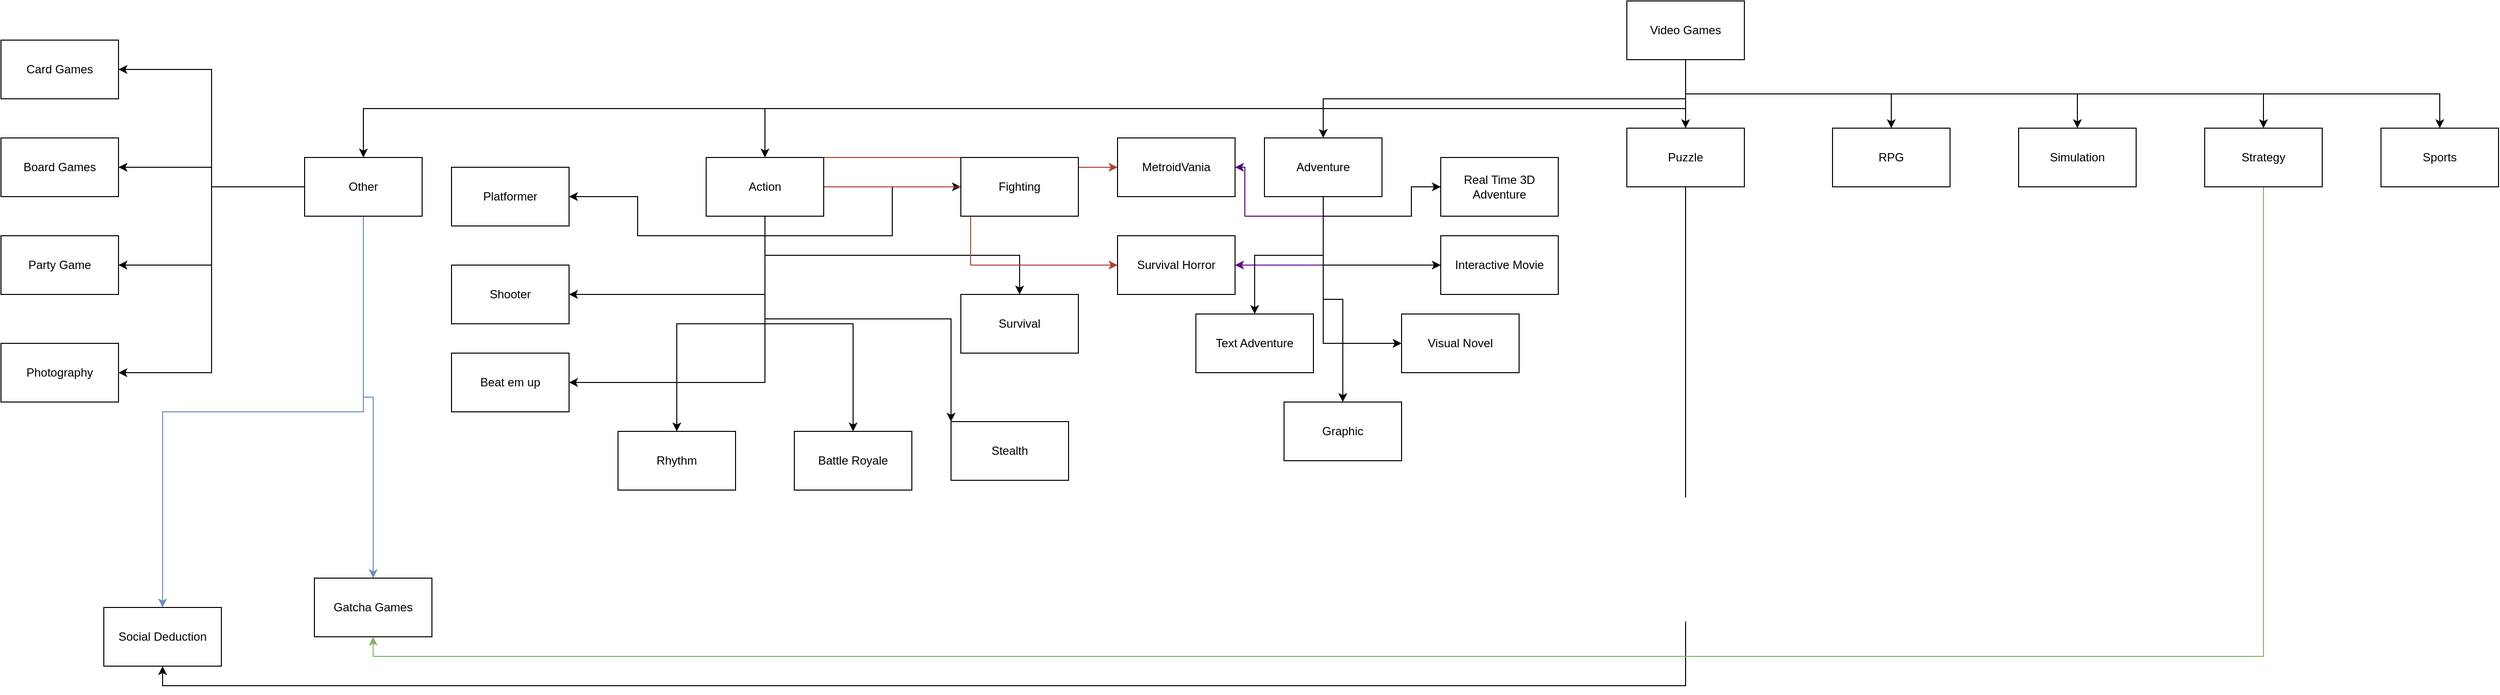 <mxfile version="24.0.8" type="github">
  <diagram name="Page-1" id="TOZ1hOZQSgg3AGNhHM2i">
    <mxGraphModel dx="2459" dy="1313" grid="1" gridSize="10" guides="1" tooltips="1" connect="1" arrows="1" fold="1" page="1" pageScale="1" pageWidth="850" pageHeight="1100" math="0" shadow="0">
      <root>
        <mxCell id="0" />
        <mxCell id="1" parent="0" />
        <mxCell id="0AffyZnKiyHTDzDrtZp8-10" style="edgeStyle=orthogonalEdgeStyle;rounded=0;orthogonalLoop=1;jettySize=auto;html=1;exitX=0.5;exitY=1;exitDx=0;exitDy=0;entryX=0.5;entryY=0;entryDx=0;entryDy=0;" edge="1" parent="1" source="0AffyZnKiyHTDzDrtZp8-1" target="0AffyZnKiyHTDzDrtZp8-9">
          <mxGeometry relative="1" as="geometry" />
        </mxCell>
        <mxCell id="0AffyZnKiyHTDzDrtZp8-11" style="edgeStyle=orthogonalEdgeStyle;rounded=0;orthogonalLoop=1;jettySize=auto;html=1;exitX=0.5;exitY=1;exitDx=0;exitDy=0;" edge="1" parent="1" source="0AffyZnKiyHTDzDrtZp8-1" target="0AffyZnKiyHTDzDrtZp8-2">
          <mxGeometry relative="1" as="geometry" />
        </mxCell>
        <mxCell id="0AffyZnKiyHTDzDrtZp8-12" style="edgeStyle=orthogonalEdgeStyle;rounded=0;orthogonalLoop=1;jettySize=auto;html=1;exitX=0.5;exitY=1;exitDx=0;exitDy=0;entryX=0.5;entryY=0;entryDx=0;entryDy=0;" edge="1" parent="1" source="0AffyZnKiyHTDzDrtZp8-1" target="0AffyZnKiyHTDzDrtZp8-3">
          <mxGeometry relative="1" as="geometry" />
        </mxCell>
        <mxCell id="0AffyZnKiyHTDzDrtZp8-13" style="edgeStyle=orthogonalEdgeStyle;rounded=0;orthogonalLoop=1;jettySize=auto;html=1;exitX=0.5;exitY=1;exitDx=0;exitDy=0;entryX=0.5;entryY=0;entryDx=0;entryDy=0;" edge="1" parent="1" source="0AffyZnKiyHTDzDrtZp8-1" target="0AffyZnKiyHTDzDrtZp8-4">
          <mxGeometry relative="1" as="geometry" />
        </mxCell>
        <mxCell id="0AffyZnKiyHTDzDrtZp8-14" style="edgeStyle=orthogonalEdgeStyle;rounded=0;orthogonalLoop=1;jettySize=auto;html=1;exitX=0.5;exitY=1;exitDx=0;exitDy=0;entryX=0.5;entryY=0;entryDx=0;entryDy=0;" edge="1" parent="1" source="0AffyZnKiyHTDzDrtZp8-1" target="0AffyZnKiyHTDzDrtZp8-5">
          <mxGeometry relative="1" as="geometry" />
        </mxCell>
        <mxCell id="0AffyZnKiyHTDzDrtZp8-15" style="edgeStyle=orthogonalEdgeStyle;rounded=0;orthogonalLoop=1;jettySize=auto;html=1;exitX=0.5;exitY=1;exitDx=0;exitDy=0;entryX=0.5;entryY=0;entryDx=0;entryDy=0;" edge="1" parent="1" source="0AffyZnKiyHTDzDrtZp8-1" target="0AffyZnKiyHTDzDrtZp8-6">
          <mxGeometry relative="1" as="geometry" />
        </mxCell>
        <mxCell id="0AffyZnKiyHTDzDrtZp8-16" style="edgeStyle=orthogonalEdgeStyle;rounded=0;orthogonalLoop=1;jettySize=auto;html=1;exitX=0.5;exitY=1;exitDx=0;exitDy=0;entryX=0.5;entryY=0;entryDx=0;entryDy=0;" edge="1" parent="1" source="0AffyZnKiyHTDzDrtZp8-1" target="0AffyZnKiyHTDzDrtZp8-7">
          <mxGeometry relative="1" as="geometry" />
        </mxCell>
        <mxCell id="0AffyZnKiyHTDzDrtZp8-17" style="edgeStyle=orthogonalEdgeStyle;rounded=0;orthogonalLoop=1;jettySize=auto;html=1;exitX=0.5;exitY=1;exitDx=0;exitDy=0;entryX=0.5;entryY=0;entryDx=0;entryDy=0;" edge="1" parent="1" source="0AffyZnKiyHTDzDrtZp8-1" target="0AffyZnKiyHTDzDrtZp8-8">
          <mxGeometry relative="1" as="geometry" />
        </mxCell>
        <mxCell id="0AffyZnKiyHTDzDrtZp8-1" value="Video Games" style="rounded=0;whiteSpace=wrap;html=1;" vertex="1" parent="1">
          <mxGeometry x="340" y="30" width="120" height="60" as="geometry" />
        </mxCell>
        <mxCell id="0AffyZnKiyHTDzDrtZp8-45" style="edgeStyle=orthogonalEdgeStyle;rounded=0;orthogonalLoop=1;jettySize=auto;html=1;exitX=0.5;exitY=1;exitDx=0;exitDy=0;entryX=1;entryY=0.5;entryDx=0;entryDy=0;" edge="1" parent="1" source="0AffyZnKiyHTDzDrtZp8-2" target="0AffyZnKiyHTDzDrtZp8-35">
          <mxGeometry relative="1" as="geometry" />
        </mxCell>
        <mxCell id="0AffyZnKiyHTDzDrtZp8-46" style="edgeStyle=orthogonalEdgeStyle;rounded=0;orthogonalLoop=1;jettySize=auto;html=1;exitX=0.5;exitY=1;exitDx=0;exitDy=0;entryX=1;entryY=0.5;entryDx=0;entryDy=0;" edge="1" parent="1" source="0AffyZnKiyHTDzDrtZp8-2" target="0AffyZnKiyHTDzDrtZp8-36">
          <mxGeometry relative="1" as="geometry" />
        </mxCell>
        <mxCell id="0AffyZnKiyHTDzDrtZp8-47" style="edgeStyle=orthogonalEdgeStyle;rounded=0;orthogonalLoop=1;jettySize=auto;html=1;exitX=0.5;exitY=1;exitDx=0;exitDy=0;entryX=1;entryY=0.5;entryDx=0;entryDy=0;" edge="1" parent="1" source="0AffyZnKiyHTDzDrtZp8-2" target="0AffyZnKiyHTDzDrtZp8-39">
          <mxGeometry relative="1" as="geometry" />
        </mxCell>
        <mxCell id="0AffyZnKiyHTDzDrtZp8-48" style="edgeStyle=orthogonalEdgeStyle;rounded=0;orthogonalLoop=1;jettySize=auto;html=1;exitX=0.5;exitY=1;exitDx=0;exitDy=0;entryX=0.5;entryY=0;entryDx=0;entryDy=0;" edge="1" parent="1" source="0AffyZnKiyHTDzDrtZp8-2" target="0AffyZnKiyHTDzDrtZp8-41">
          <mxGeometry relative="1" as="geometry" />
        </mxCell>
        <mxCell id="0AffyZnKiyHTDzDrtZp8-49" style="edgeStyle=orthogonalEdgeStyle;rounded=0;orthogonalLoop=1;jettySize=auto;html=1;exitX=0.5;exitY=1;exitDx=0;exitDy=0;entryX=0.5;entryY=0;entryDx=0;entryDy=0;" edge="1" parent="1" source="0AffyZnKiyHTDzDrtZp8-2" target="0AffyZnKiyHTDzDrtZp8-43">
          <mxGeometry relative="1" as="geometry" />
        </mxCell>
        <mxCell id="0AffyZnKiyHTDzDrtZp8-50" style="edgeStyle=orthogonalEdgeStyle;rounded=0;orthogonalLoop=1;jettySize=auto;html=1;exitX=0.5;exitY=1;exitDx=0;exitDy=0;entryX=0;entryY=0;entryDx=0;entryDy=0;" edge="1" parent="1" source="0AffyZnKiyHTDzDrtZp8-2" target="0AffyZnKiyHTDzDrtZp8-38">
          <mxGeometry relative="1" as="geometry" />
        </mxCell>
        <mxCell id="0AffyZnKiyHTDzDrtZp8-51" style="edgeStyle=orthogonalEdgeStyle;rounded=0;orthogonalLoop=1;jettySize=auto;html=1;exitX=0.5;exitY=1;exitDx=0;exitDy=0;entryX=0.5;entryY=0;entryDx=0;entryDy=0;" edge="1" parent="1" source="0AffyZnKiyHTDzDrtZp8-2" target="0AffyZnKiyHTDzDrtZp8-40">
          <mxGeometry relative="1" as="geometry" />
        </mxCell>
        <mxCell id="0AffyZnKiyHTDzDrtZp8-52" style="edgeStyle=orthogonalEdgeStyle;rounded=0;orthogonalLoop=1;jettySize=auto;html=1;exitX=0.5;exitY=1;exitDx=0;exitDy=0;entryX=0;entryY=0.5;entryDx=0;entryDy=0;" edge="1" parent="1" source="0AffyZnKiyHTDzDrtZp8-2" target="0AffyZnKiyHTDzDrtZp8-37">
          <mxGeometry relative="1" as="geometry" />
        </mxCell>
        <mxCell id="0AffyZnKiyHTDzDrtZp8-67" style="edgeStyle=orthogonalEdgeStyle;rounded=0;orthogonalLoop=1;jettySize=auto;html=1;exitX=1;exitY=0.5;exitDx=0;exitDy=0;entryX=0;entryY=0.5;entryDx=0;entryDy=0;fillColor=#fad9d5;strokeColor=#ae4132;" edge="1" parent="1" source="0AffyZnKiyHTDzDrtZp8-2" target="0AffyZnKiyHTDzDrtZp8-59">
          <mxGeometry relative="1" as="geometry">
            <Array as="points">
              <mxPoint x="-480" y="190" />
              <mxPoint x="-330" y="190" />
              <mxPoint x="-330" y="200" />
            </Array>
          </mxGeometry>
        </mxCell>
        <mxCell id="0AffyZnKiyHTDzDrtZp8-68" style="edgeStyle=orthogonalEdgeStyle;rounded=0;orthogonalLoop=1;jettySize=auto;html=1;exitX=1;exitY=0.5;exitDx=0;exitDy=0;entryX=0;entryY=0.5;entryDx=0;entryDy=0;fillColor=#fad9d5;strokeColor=#ae4132;" edge="1" parent="1" source="0AffyZnKiyHTDzDrtZp8-2" target="0AffyZnKiyHTDzDrtZp8-58">
          <mxGeometry relative="1" as="geometry" />
        </mxCell>
        <mxCell id="0AffyZnKiyHTDzDrtZp8-2" value="Action" style="rounded=0;whiteSpace=wrap;html=1;" vertex="1" parent="1">
          <mxGeometry x="-600" y="190" width="120" height="60" as="geometry" />
        </mxCell>
        <mxCell id="0AffyZnKiyHTDzDrtZp8-60" style="edgeStyle=orthogonalEdgeStyle;rounded=0;orthogonalLoop=1;jettySize=auto;html=1;exitX=0.5;exitY=1;exitDx=0;exitDy=0;entryX=1;entryY=0.5;entryDx=0;entryDy=0;fillColor=#e1d5e7;strokeColor=#56047c;" edge="1" parent="1" source="0AffyZnKiyHTDzDrtZp8-3" target="0AffyZnKiyHTDzDrtZp8-59">
          <mxGeometry relative="1" as="geometry" />
        </mxCell>
        <mxCell id="0AffyZnKiyHTDzDrtZp8-61" style="edgeStyle=orthogonalEdgeStyle;rounded=0;orthogonalLoop=1;jettySize=auto;html=1;exitX=0.5;exitY=1;exitDx=0;exitDy=0;entryX=1;entryY=0.5;entryDx=0;entryDy=0;fillColor=#e1d5e7;strokeColor=#62078d;" edge="1" parent="1" source="0AffyZnKiyHTDzDrtZp8-3" target="0AffyZnKiyHTDzDrtZp8-58">
          <mxGeometry relative="1" as="geometry" />
        </mxCell>
        <mxCell id="0AffyZnKiyHTDzDrtZp8-62" style="edgeStyle=orthogonalEdgeStyle;rounded=0;orthogonalLoop=1;jettySize=auto;html=1;exitX=0.5;exitY=1;exitDx=0;exitDy=0;entryX=0.5;entryY=0;entryDx=0;entryDy=0;" edge="1" parent="1" source="0AffyZnKiyHTDzDrtZp8-3" target="0AffyZnKiyHTDzDrtZp8-53">
          <mxGeometry relative="1" as="geometry" />
        </mxCell>
        <mxCell id="0AffyZnKiyHTDzDrtZp8-63" style="edgeStyle=orthogonalEdgeStyle;rounded=0;orthogonalLoop=1;jettySize=auto;html=1;exitX=0.5;exitY=1;exitDx=0;exitDy=0;entryX=0.5;entryY=0;entryDx=0;entryDy=0;" edge="1" parent="1" source="0AffyZnKiyHTDzDrtZp8-3" target="0AffyZnKiyHTDzDrtZp8-54">
          <mxGeometry relative="1" as="geometry" />
        </mxCell>
        <mxCell id="0AffyZnKiyHTDzDrtZp8-64" style="edgeStyle=orthogonalEdgeStyle;rounded=0;orthogonalLoop=1;jettySize=auto;html=1;exitX=0.5;exitY=1;exitDx=0;exitDy=0;entryX=0;entryY=0.5;entryDx=0;entryDy=0;" edge="1" parent="1" source="0AffyZnKiyHTDzDrtZp8-3" target="0AffyZnKiyHTDzDrtZp8-55">
          <mxGeometry relative="1" as="geometry" />
        </mxCell>
        <mxCell id="0AffyZnKiyHTDzDrtZp8-65" style="edgeStyle=orthogonalEdgeStyle;rounded=0;orthogonalLoop=1;jettySize=auto;html=1;exitX=0.5;exitY=1;exitDx=0;exitDy=0;entryX=0;entryY=0.5;entryDx=0;entryDy=0;" edge="1" parent="1" source="0AffyZnKiyHTDzDrtZp8-3" target="0AffyZnKiyHTDzDrtZp8-56">
          <mxGeometry relative="1" as="geometry" />
        </mxCell>
        <mxCell id="0AffyZnKiyHTDzDrtZp8-66" style="edgeStyle=orthogonalEdgeStyle;rounded=0;orthogonalLoop=1;jettySize=auto;html=1;exitX=0.5;exitY=1;exitDx=0;exitDy=0;entryX=0;entryY=0.5;entryDx=0;entryDy=0;" edge="1" parent="1" source="0AffyZnKiyHTDzDrtZp8-3" target="0AffyZnKiyHTDzDrtZp8-57">
          <mxGeometry relative="1" as="geometry" />
        </mxCell>
        <mxCell id="0AffyZnKiyHTDzDrtZp8-3" value="Adventure" style="rounded=0;whiteSpace=wrap;html=1;" vertex="1" parent="1">
          <mxGeometry x="-30" y="170" width="120" height="60" as="geometry" />
        </mxCell>
        <mxCell id="0AffyZnKiyHTDzDrtZp8-33" style="edgeStyle=orthogonalEdgeStyle;rounded=0;orthogonalLoop=1;jettySize=auto;html=1;exitX=0.5;exitY=1;exitDx=0;exitDy=0;entryX=0.5;entryY=1;entryDx=0;entryDy=0;" edge="1" parent="1" source="0AffyZnKiyHTDzDrtZp8-4" target="0AffyZnKiyHTDzDrtZp8-24">
          <mxGeometry relative="1" as="geometry" />
        </mxCell>
        <mxCell id="0AffyZnKiyHTDzDrtZp8-4" value="Puzzle" style="rounded=0;whiteSpace=wrap;html=1;" vertex="1" parent="1">
          <mxGeometry x="340" y="160" width="120" height="60" as="geometry" />
        </mxCell>
        <mxCell id="0AffyZnKiyHTDzDrtZp8-5" value="RPG" style="rounded=0;whiteSpace=wrap;html=1;" vertex="1" parent="1">
          <mxGeometry x="550" y="160" width="120" height="60" as="geometry" />
        </mxCell>
        <mxCell id="0AffyZnKiyHTDzDrtZp8-6" value="Simulation" style="rounded=0;whiteSpace=wrap;html=1;" vertex="1" parent="1">
          <mxGeometry x="740" y="160" width="120" height="60" as="geometry" />
        </mxCell>
        <mxCell id="0AffyZnKiyHTDzDrtZp8-34" style="edgeStyle=orthogonalEdgeStyle;rounded=0;orthogonalLoop=1;jettySize=auto;html=1;exitX=0.5;exitY=1;exitDx=0;exitDy=0;entryX=0.5;entryY=1;entryDx=0;entryDy=0;fillColor=#d5e8d4;strokeColor=#82b366;" edge="1" parent="1" source="0AffyZnKiyHTDzDrtZp8-7" target="0AffyZnKiyHTDzDrtZp8-20">
          <mxGeometry relative="1" as="geometry" />
        </mxCell>
        <mxCell id="0AffyZnKiyHTDzDrtZp8-7" value="Strategy" style="rounded=0;whiteSpace=wrap;html=1;" vertex="1" parent="1">
          <mxGeometry x="930" y="160" width="120" height="60" as="geometry" />
        </mxCell>
        <mxCell id="0AffyZnKiyHTDzDrtZp8-8" value="Sports" style="rounded=0;whiteSpace=wrap;html=1;" vertex="1" parent="1">
          <mxGeometry x="1110" y="160" width="120" height="60" as="geometry" />
        </mxCell>
        <mxCell id="0AffyZnKiyHTDzDrtZp8-25" style="edgeStyle=orthogonalEdgeStyle;rounded=0;orthogonalLoop=1;jettySize=auto;html=1;exitX=0;exitY=0.5;exitDx=0;exitDy=0;entryX=1;entryY=0.5;entryDx=0;entryDy=0;" edge="1" parent="1" source="0AffyZnKiyHTDzDrtZp8-9" target="0AffyZnKiyHTDzDrtZp8-19">
          <mxGeometry relative="1" as="geometry" />
        </mxCell>
        <mxCell id="0AffyZnKiyHTDzDrtZp8-26" style="edgeStyle=orthogonalEdgeStyle;rounded=0;orthogonalLoop=1;jettySize=auto;html=1;exitX=0;exitY=0.5;exitDx=0;exitDy=0;entryX=1;entryY=0.5;entryDx=0;entryDy=0;" edge="1" parent="1" source="0AffyZnKiyHTDzDrtZp8-9" target="0AffyZnKiyHTDzDrtZp8-18">
          <mxGeometry relative="1" as="geometry" />
        </mxCell>
        <mxCell id="0AffyZnKiyHTDzDrtZp8-27" style="edgeStyle=orthogonalEdgeStyle;rounded=0;orthogonalLoop=1;jettySize=auto;html=1;exitX=0;exitY=0.5;exitDx=0;exitDy=0;entryX=1;entryY=0.5;entryDx=0;entryDy=0;" edge="1" parent="1" source="0AffyZnKiyHTDzDrtZp8-9" target="0AffyZnKiyHTDzDrtZp8-22">
          <mxGeometry relative="1" as="geometry" />
        </mxCell>
        <mxCell id="0AffyZnKiyHTDzDrtZp8-28" style="edgeStyle=orthogonalEdgeStyle;rounded=0;orthogonalLoop=1;jettySize=auto;html=1;exitX=0;exitY=0.5;exitDx=0;exitDy=0;entryX=1;entryY=0.5;entryDx=0;entryDy=0;" edge="1" parent="1" source="0AffyZnKiyHTDzDrtZp8-9" target="0AffyZnKiyHTDzDrtZp8-23">
          <mxGeometry relative="1" as="geometry" />
        </mxCell>
        <mxCell id="0AffyZnKiyHTDzDrtZp8-29" style="edgeStyle=orthogonalEdgeStyle;rounded=0;orthogonalLoop=1;jettySize=auto;html=1;exitX=0.5;exitY=1;exitDx=0;exitDy=0;entryX=0.5;entryY=0;entryDx=0;entryDy=0;fillColor=#dae8fc;strokeColor=#6c8ebf;" edge="1" parent="1" source="0AffyZnKiyHTDzDrtZp8-9" target="0AffyZnKiyHTDzDrtZp8-24">
          <mxGeometry relative="1" as="geometry" />
        </mxCell>
        <mxCell id="0AffyZnKiyHTDzDrtZp8-30" style="edgeStyle=orthogonalEdgeStyle;rounded=0;orthogonalLoop=1;jettySize=auto;html=1;exitX=0.5;exitY=1;exitDx=0;exitDy=0;entryX=0.5;entryY=0;entryDx=0;entryDy=0;fillColor=#dae8fc;strokeColor=#6c8ebf;" edge="1" parent="1" source="0AffyZnKiyHTDzDrtZp8-9" target="0AffyZnKiyHTDzDrtZp8-20">
          <mxGeometry relative="1" as="geometry" />
        </mxCell>
        <mxCell id="0AffyZnKiyHTDzDrtZp8-9" value="Other" style="rounded=0;whiteSpace=wrap;html=1;" vertex="1" parent="1">
          <mxGeometry x="-1010" y="190" width="120" height="60" as="geometry" />
        </mxCell>
        <mxCell id="0AffyZnKiyHTDzDrtZp8-18" value="Board Games" style="rounded=0;whiteSpace=wrap;html=1;" vertex="1" parent="1">
          <mxGeometry x="-1320" y="170" width="120" height="60" as="geometry" />
        </mxCell>
        <mxCell id="0AffyZnKiyHTDzDrtZp8-19" value="Card Games" style="rounded=0;whiteSpace=wrap;html=1;" vertex="1" parent="1">
          <mxGeometry x="-1320" y="70" width="120" height="60" as="geometry" />
        </mxCell>
        <mxCell id="0AffyZnKiyHTDzDrtZp8-20" value="Gatcha Games" style="rounded=0;whiteSpace=wrap;html=1;" vertex="1" parent="1">
          <mxGeometry x="-1000" y="620" width="120" height="60" as="geometry" />
        </mxCell>
        <mxCell id="0AffyZnKiyHTDzDrtZp8-22" value="Party Game" style="rounded=0;whiteSpace=wrap;html=1;" vertex="1" parent="1">
          <mxGeometry x="-1320" y="270" width="120" height="60" as="geometry" />
        </mxCell>
        <mxCell id="0AffyZnKiyHTDzDrtZp8-23" value="Photography" style="rounded=0;whiteSpace=wrap;html=1;" vertex="1" parent="1">
          <mxGeometry x="-1320" y="380" width="120" height="60" as="geometry" />
        </mxCell>
        <mxCell id="0AffyZnKiyHTDzDrtZp8-24" value="Social Deduction" style="rounded=0;whiteSpace=wrap;html=1;" vertex="1" parent="1">
          <mxGeometry x="-1215" y="650" width="120" height="60" as="geometry" />
        </mxCell>
        <mxCell id="0AffyZnKiyHTDzDrtZp8-35" value="Platformer" style="rounded=0;whiteSpace=wrap;html=1;" vertex="1" parent="1">
          <mxGeometry x="-860" y="200" width="120" height="60" as="geometry" />
        </mxCell>
        <mxCell id="0AffyZnKiyHTDzDrtZp8-36" value="Shooter" style="rounded=0;whiteSpace=wrap;html=1;" vertex="1" parent="1">
          <mxGeometry x="-860" y="300" width="120" height="60" as="geometry" />
        </mxCell>
        <mxCell id="0AffyZnKiyHTDzDrtZp8-37" value="Fighting" style="rounded=0;whiteSpace=wrap;html=1;" vertex="1" parent="1">
          <mxGeometry x="-340" y="190" width="120" height="60" as="geometry" />
        </mxCell>
        <mxCell id="0AffyZnKiyHTDzDrtZp8-38" value="Stealth" style="rounded=0;whiteSpace=wrap;html=1;" vertex="1" parent="1">
          <mxGeometry x="-350" y="460" width="120" height="60" as="geometry" />
        </mxCell>
        <mxCell id="0AffyZnKiyHTDzDrtZp8-39" value="Beat em up" style="rounded=0;whiteSpace=wrap;html=1;" vertex="1" parent="1">
          <mxGeometry x="-860" y="390" width="120" height="60" as="geometry" />
        </mxCell>
        <mxCell id="0AffyZnKiyHTDzDrtZp8-40" value="Survival" style="rounded=0;whiteSpace=wrap;html=1;" vertex="1" parent="1">
          <mxGeometry x="-340" y="330" width="120" height="60" as="geometry" />
        </mxCell>
        <mxCell id="0AffyZnKiyHTDzDrtZp8-41" value="Rhythm" style="rounded=0;whiteSpace=wrap;html=1;" vertex="1" parent="1">
          <mxGeometry x="-690" y="470" width="120" height="60" as="geometry" />
        </mxCell>
        <mxCell id="0AffyZnKiyHTDzDrtZp8-43" value="Battle Royale" style="rounded=0;whiteSpace=wrap;html=1;" vertex="1" parent="1">
          <mxGeometry x="-510" y="470" width="120" height="60" as="geometry" />
        </mxCell>
        <mxCell id="0AffyZnKiyHTDzDrtZp8-53" value="Text Adventure" style="rounded=0;whiteSpace=wrap;html=1;" vertex="1" parent="1">
          <mxGeometry x="-100" y="350" width="120" height="60" as="geometry" />
        </mxCell>
        <mxCell id="0AffyZnKiyHTDzDrtZp8-54" value="Graphic" style="rounded=0;whiteSpace=wrap;html=1;" vertex="1" parent="1">
          <mxGeometry x="-10" y="440" width="120" height="60" as="geometry" />
        </mxCell>
        <mxCell id="0AffyZnKiyHTDzDrtZp8-55" value="Visual Novel" style="rounded=0;whiteSpace=wrap;html=1;" vertex="1" parent="1">
          <mxGeometry x="110" y="350" width="120" height="60" as="geometry" />
        </mxCell>
        <mxCell id="0AffyZnKiyHTDzDrtZp8-56" value="Interactive Movie" style="rounded=0;whiteSpace=wrap;html=1;" vertex="1" parent="1">
          <mxGeometry x="150" y="270" width="120" height="60" as="geometry" />
        </mxCell>
        <mxCell id="0AffyZnKiyHTDzDrtZp8-57" value="Real Time 3D Adventure" style="rounded=0;whiteSpace=wrap;html=1;" vertex="1" parent="1">
          <mxGeometry x="150" y="190" width="120" height="60" as="geometry" />
        </mxCell>
        <mxCell id="0AffyZnKiyHTDzDrtZp8-58" value="Survival Horror" style="rounded=0;whiteSpace=wrap;html=1;" vertex="1" parent="1">
          <mxGeometry x="-180" y="270" width="120" height="60" as="geometry" />
        </mxCell>
        <mxCell id="0AffyZnKiyHTDzDrtZp8-59" value="MetroidVania" style="rounded=0;whiteSpace=wrap;html=1;" vertex="1" parent="1">
          <mxGeometry x="-180" y="170" width="120" height="60" as="geometry" />
        </mxCell>
      </root>
    </mxGraphModel>
  </diagram>
</mxfile>
